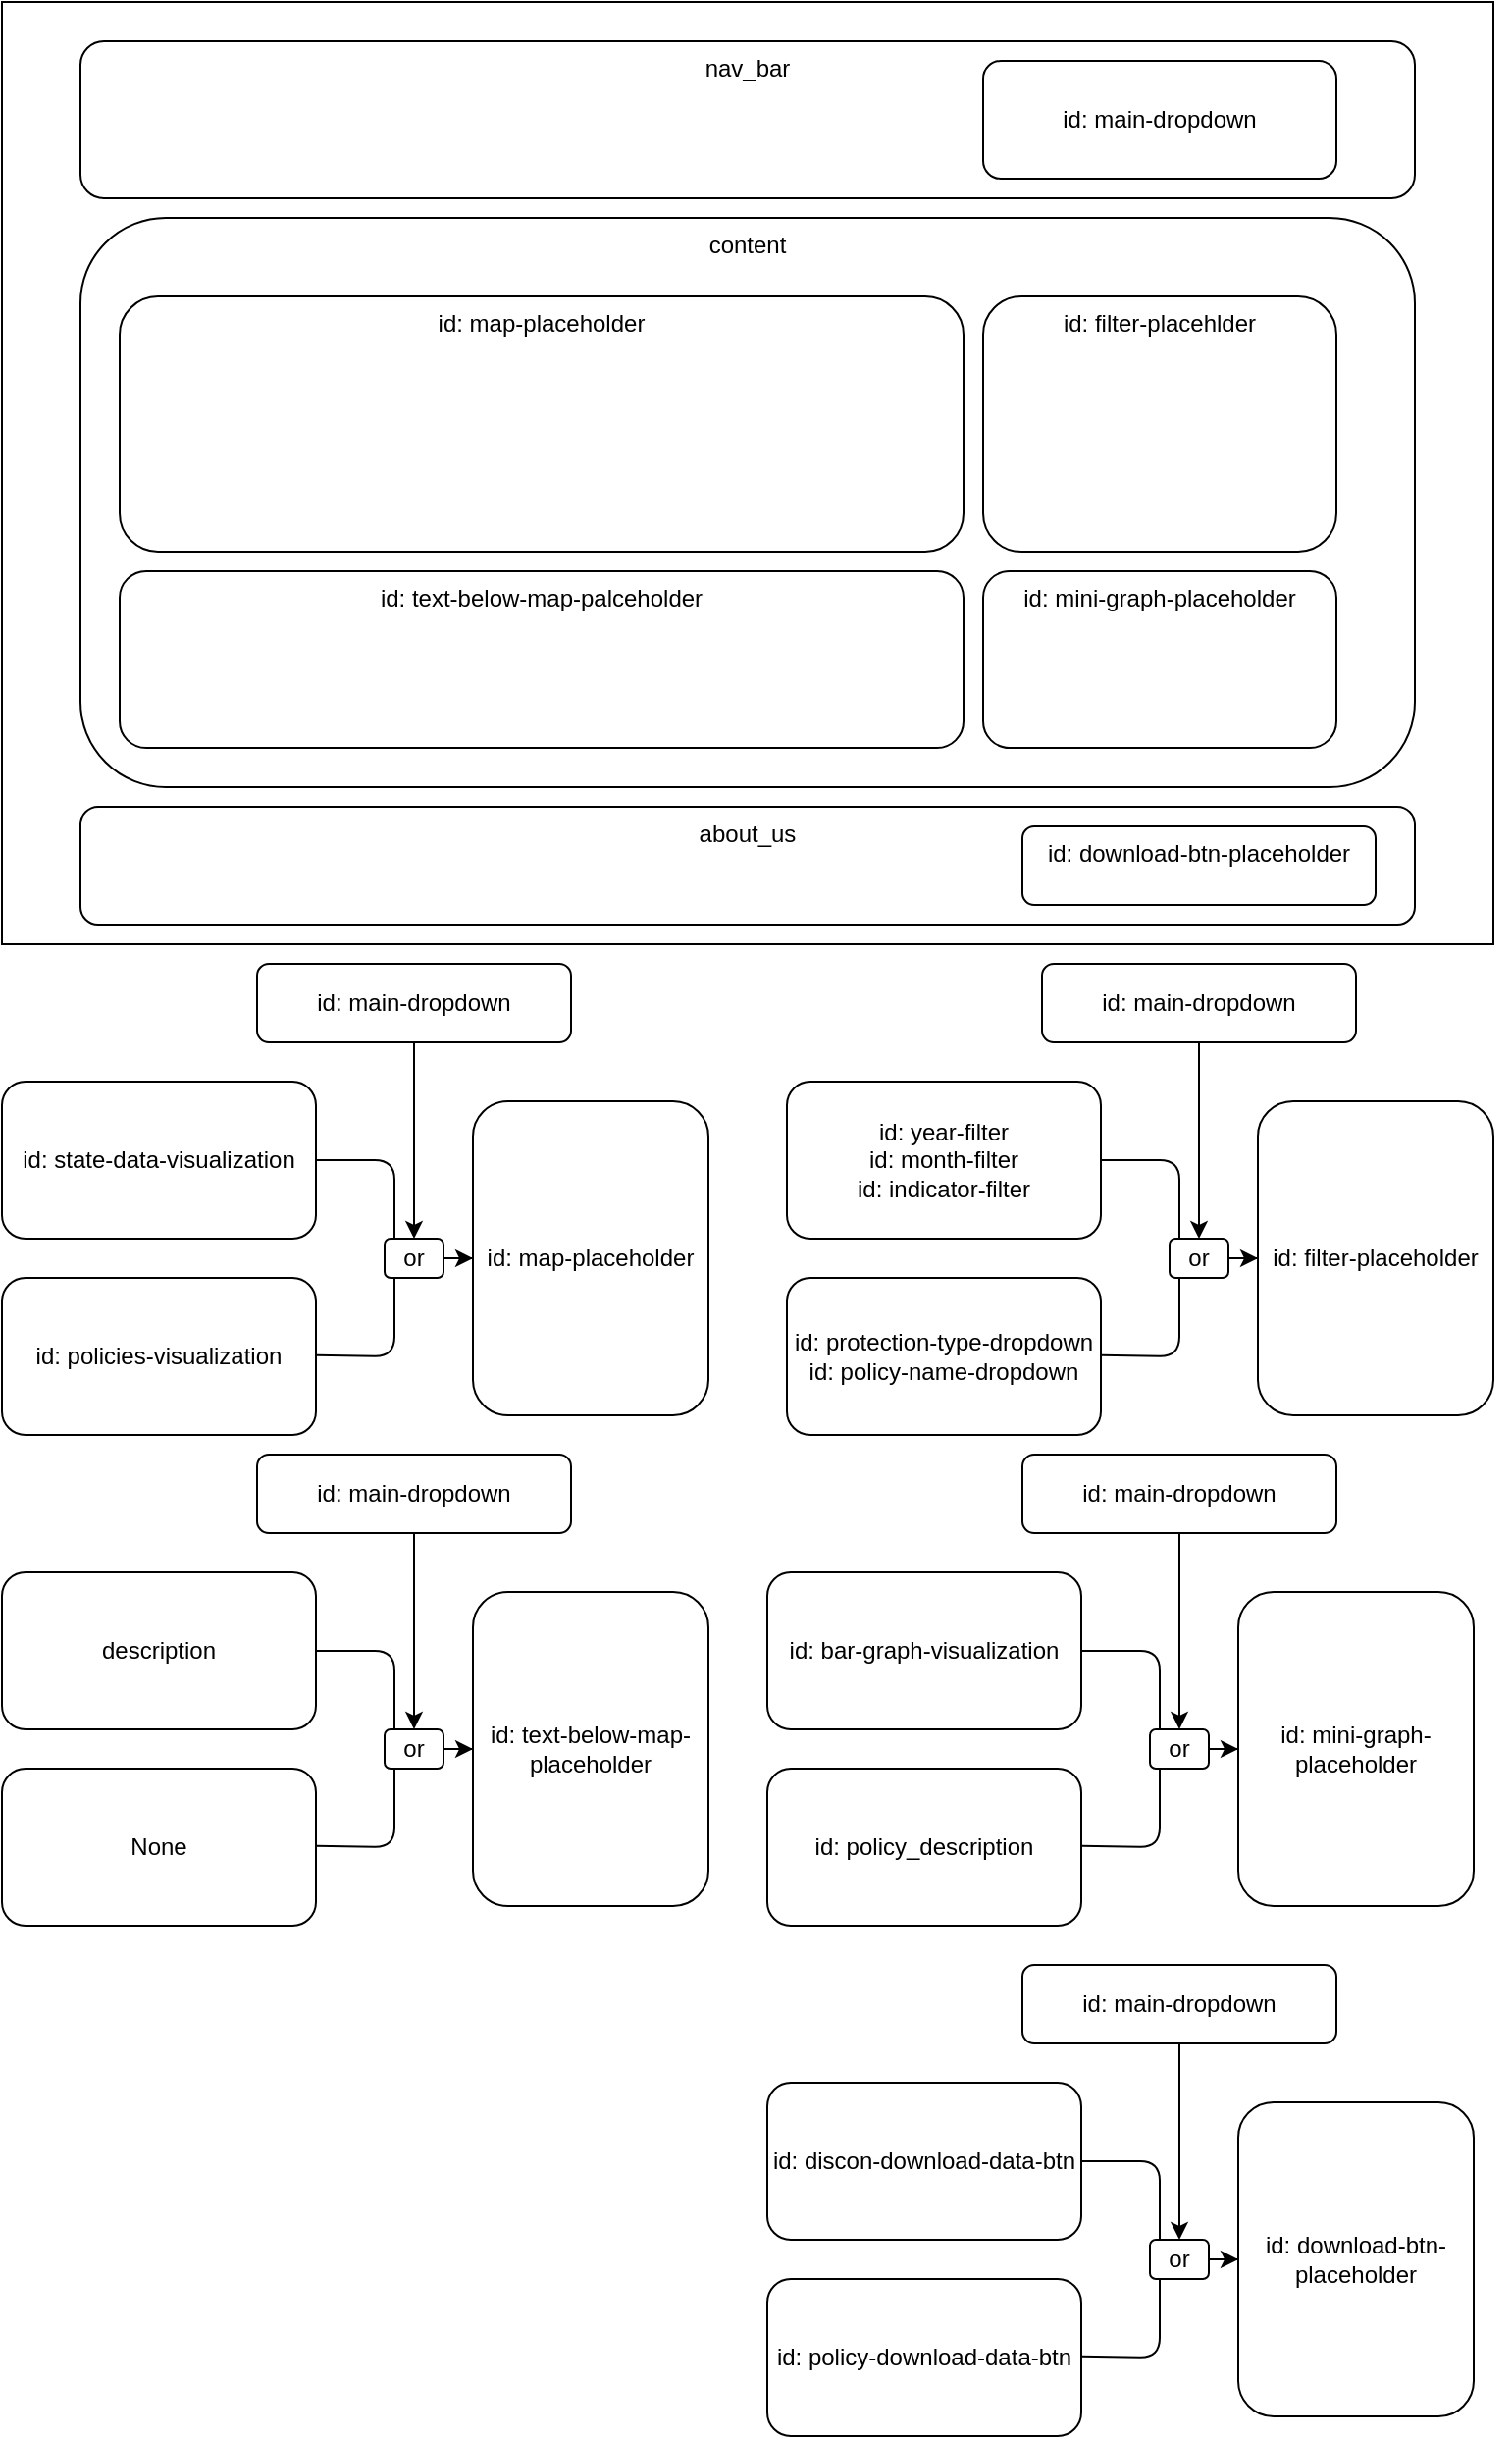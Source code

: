 <mxfile>
    <diagram id="Ai20vQuifcnHqPldlvTL" name="Page-1">
        <mxGraphModel dx="1000" dy="463" grid="1" gridSize="10" guides="1" tooltips="1" connect="1" arrows="1" fold="1" page="1" pageScale="1" pageWidth="850" pageHeight="1400" math="0" shadow="0">
            <root>
                <mxCell id="0"/>
                <mxCell id="1" parent="0"/>
                <mxCell id="4" value="" style="rounded=0;whiteSpace=wrap;html=1;" parent="1" vertex="1">
                    <mxGeometry x="40" width="760" height="480" as="geometry"/>
                </mxCell>
                <mxCell id="2" value="nav_bar" style="rounded=1;whiteSpace=wrap;html=1;verticalAlign=top;" parent="1" vertex="1">
                    <mxGeometry x="80" y="20" width="680" height="80" as="geometry"/>
                </mxCell>
                <mxCell id="3" value="id: main-dropdown" style="rounded=1;whiteSpace=wrap;html=1;" parent="1" vertex="1">
                    <mxGeometry x="540" y="30" width="180" height="60" as="geometry"/>
                </mxCell>
                <mxCell id="5" value="content" style="rounded=1;whiteSpace=wrap;html=1;verticalAlign=top;" parent="1" vertex="1">
                    <mxGeometry x="80" y="110" width="680" height="290" as="geometry"/>
                </mxCell>
                <mxCell id="11" value="about_us" style="rounded=1;whiteSpace=wrap;html=1;verticalAlign=top;" parent="1" vertex="1">
                    <mxGeometry x="80" y="410" width="680" height="60" as="geometry"/>
                </mxCell>
                <mxCell id="12" value="id: map-placeholder" style="rounded=1;whiteSpace=wrap;html=1;verticalAlign=top;" parent="1" vertex="1">
                    <mxGeometry x="100" y="150" width="430" height="130" as="geometry"/>
                </mxCell>
                <mxCell id="13" value="id: text-below-map-palceholder" style="rounded=1;whiteSpace=wrap;html=1;verticalAlign=top;" parent="1" vertex="1">
                    <mxGeometry x="100" y="290" width="430" height="90" as="geometry"/>
                </mxCell>
                <mxCell id="14" value="id: filter-placehlder" style="rounded=1;whiteSpace=wrap;html=1;verticalAlign=top;" parent="1" vertex="1">
                    <mxGeometry x="540" y="150" width="180" height="130" as="geometry"/>
                </mxCell>
                <mxCell id="15" value="id: mini-graph-placeholder" style="rounded=1;whiteSpace=wrap;html=1;verticalAlign=top;" parent="1" vertex="1">
                    <mxGeometry x="540" y="290" width="180" height="90" as="geometry"/>
                </mxCell>
                <mxCell id="16" value="id: main-dropdown" style="rounded=1;whiteSpace=wrap;html=1;" parent="1" vertex="1">
                    <mxGeometry x="170" y="490" width="160" height="40" as="geometry"/>
                </mxCell>
                <mxCell id="17" value="id: state-data-visualization" style="rounded=1;whiteSpace=wrap;html=1;" parent="1" vertex="1">
                    <mxGeometry x="40" y="550" width="160" height="80" as="geometry"/>
                </mxCell>
                <mxCell id="18" value="id: policies-visualization" style="rounded=1;whiteSpace=wrap;html=1;" parent="1" vertex="1">
                    <mxGeometry x="40" y="650" width="160" height="80" as="geometry"/>
                </mxCell>
                <mxCell id="20" value="" style="endArrow=classic;html=1;exitX=1;exitY=0.5;exitDx=0;exitDy=0;" parent="1" source="17" edge="1">
                    <mxGeometry width="50" height="50" relative="1" as="geometry">
                        <mxPoint x="210" y="590" as="sourcePoint"/>
                        <mxPoint x="400" y="640" as="targetPoint"/>
                        <Array as="points">
                            <mxPoint x="240" y="590"/>
                            <mxPoint x="240" y="640"/>
                        </Array>
                    </mxGeometry>
                </mxCell>
                <mxCell id="21" value="id: map-placeholder" style="rounded=1;whiteSpace=wrap;html=1;" parent="1" vertex="1">
                    <mxGeometry x="280" y="560" width="120" height="160" as="geometry"/>
                </mxCell>
                <mxCell id="22" value="" style="endArrow=classic;html=1;entryX=0;entryY=0.5;entryDx=0;entryDy=0;startArrow=none;" parent="1" target="21" edge="1" source="32">
                    <mxGeometry width="50" height="50" relative="1" as="geometry">
                        <mxPoint x="200" y="689.41" as="sourcePoint"/>
                        <mxPoint x="320" y="689.41" as="targetPoint"/>
                        <Array as="points">
                            <mxPoint x="240" y="640"/>
                        </Array>
                    </mxGeometry>
                </mxCell>
                <mxCell id="23" value="" style="endArrow=classic;html=1;exitX=0.5;exitY=1;exitDx=0;exitDy=0;" parent="1" source="16" edge="1">
                    <mxGeometry width="50" height="50" relative="1" as="geometry">
                        <mxPoint x="330" y="650" as="sourcePoint"/>
                        <mxPoint x="250" y="630" as="targetPoint"/>
                    </mxGeometry>
                </mxCell>
                <mxCell id="31" value="id: download-btn-placeholder" style="rounded=1;whiteSpace=wrap;html=1;verticalAlign=top;" vertex="1" parent="1">
                    <mxGeometry x="560" y="420" width="180" height="40" as="geometry"/>
                </mxCell>
                <mxCell id="35" value="" style="endArrow=none;html=1;" edge="1" parent="1">
                    <mxGeometry width="50" height="50" relative="1" as="geometry">
                        <mxPoint x="200" y="689.41" as="sourcePoint"/>
                        <mxPoint x="240" y="640" as="targetPoint"/>
                        <Array as="points">
                            <mxPoint x="240" y="690"/>
                        </Array>
                    </mxGeometry>
                </mxCell>
                <mxCell id="32" value="or" style="rounded=1;whiteSpace=wrap;html=1;" vertex="1" parent="1">
                    <mxGeometry x="235" y="630" width="30" height="20" as="geometry"/>
                </mxCell>
                <mxCell id="36" value="id: main-dropdown" style="rounded=1;whiteSpace=wrap;html=1;" vertex="1" parent="1">
                    <mxGeometry x="570" y="490" width="160" height="40" as="geometry"/>
                </mxCell>
                <mxCell id="37" value="id: year-filter&lt;br&gt;id: month-filter&lt;br&gt;id: indicator-filter" style="rounded=1;whiteSpace=wrap;html=1;" vertex="1" parent="1">
                    <mxGeometry x="440" y="550" width="160" height="80" as="geometry"/>
                </mxCell>
                <mxCell id="38" value="id: protection-type-dropdown&lt;br&gt;id: policy-name-dropdown" style="rounded=1;whiteSpace=wrap;html=1;" vertex="1" parent="1">
                    <mxGeometry x="440" y="650" width="160" height="80" as="geometry"/>
                </mxCell>
                <mxCell id="39" value="" style="endArrow=classic;html=1;exitX=1;exitY=0.5;exitDx=0;exitDy=0;" edge="1" parent="1" source="37">
                    <mxGeometry width="50" height="50" relative="1" as="geometry">
                        <mxPoint x="610" y="590" as="sourcePoint"/>
                        <mxPoint x="800" y="640" as="targetPoint"/>
                        <Array as="points">
                            <mxPoint x="640" y="590"/>
                            <mxPoint x="640" y="640"/>
                        </Array>
                    </mxGeometry>
                </mxCell>
                <mxCell id="40" value="id: filter-placeholder" style="rounded=1;whiteSpace=wrap;html=1;" vertex="1" parent="1">
                    <mxGeometry x="680" y="560" width="120" height="160" as="geometry"/>
                </mxCell>
                <mxCell id="41" value="" style="endArrow=classic;html=1;entryX=0;entryY=0.5;entryDx=0;entryDy=0;startArrow=none;" edge="1" parent="1" source="44" target="40">
                    <mxGeometry width="50" height="50" relative="1" as="geometry">
                        <mxPoint x="600" y="689.41" as="sourcePoint"/>
                        <mxPoint x="720" y="689.41" as="targetPoint"/>
                        <Array as="points">
                            <mxPoint x="640" y="640"/>
                        </Array>
                    </mxGeometry>
                </mxCell>
                <mxCell id="42" value="" style="endArrow=classic;html=1;exitX=0.5;exitY=1;exitDx=0;exitDy=0;" edge="1" parent="1" source="36">
                    <mxGeometry width="50" height="50" relative="1" as="geometry">
                        <mxPoint x="730" y="650" as="sourcePoint"/>
                        <mxPoint x="650" y="630" as="targetPoint"/>
                    </mxGeometry>
                </mxCell>
                <mxCell id="43" value="" style="endArrow=none;html=1;" edge="1" parent="1">
                    <mxGeometry width="50" height="50" relative="1" as="geometry">
                        <mxPoint x="600" y="689.41" as="sourcePoint"/>
                        <mxPoint x="640" y="640" as="targetPoint"/>
                        <Array as="points">
                            <mxPoint x="640" y="690"/>
                        </Array>
                    </mxGeometry>
                </mxCell>
                <mxCell id="44" value="or" style="rounded=1;whiteSpace=wrap;html=1;" vertex="1" parent="1">
                    <mxGeometry x="635" y="630" width="30" height="20" as="geometry"/>
                </mxCell>
                <mxCell id="45" value="id: main-dropdown" style="rounded=1;whiteSpace=wrap;html=1;" vertex="1" parent="1">
                    <mxGeometry x="170" y="740" width="160" height="40" as="geometry"/>
                </mxCell>
                <mxCell id="46" value="description" style="rounded=1;whiteSpace=wrap;html=1;" vertex="1" parent="1">
                    <mxGeometry x="40" y="800" width="160" height="80" as="geometry"/>
                </mxCell>
                <mxCell id="47" value="None" style="rounded=1;whiteSpace=wrap;html=1;" vertex="1" parent="1">
                    <mxGeometry x="40" y="900" width="160" height="80" as="geometry"/>
                </mxCell>
                <mxCell id="48" value="" style="endArrow=classic;html=1;exitX=1;exitY=0.5;exitDx=0;exitDy=0;" edge="1" parent="1" source="46">
                    <mxGeometry width="50" height="50" relative="1" as="geometry">
                        <mxPoint x="210" y="840" as="sourcePoint"/>
                        <mxPoint x="400" y="890" as="targetPoint"/>
                        <Array as="points">
                            <mxPoint x="240" y="840"/>
                            <mxPoint x="240" y="890"/>
                        </Array>
                    </mxGeometry>
                </mxCell>
                <mxCell id="49" value="id: text-below-map-placeholder" style="rounded=1;whiteSpace=wrap;html=1;" vertex="1" parent="1">
                    <mxGeometry x="280" y="810" width="120" height="160" as="geometry"/>
                </mxCell>
                <mxCell id="50" value="" style="endArrow=classic;html=1;entryX=0;entryY=0.5;entryDx=0;entryDy=0;startArrow=none;" edge="1" parent="1" source="53" target="49">
                    <mxGeometry width="50" height="50" relative="1" as="geometry">
                        <mxPoint x="200" y="939.41" as="sourcePoint"/>
                        <mxPoint x="320" y="939.41" as="targetPoint"/>
                        <Array as="points">
                            <mxPoint x="240" y="890"/>
                        </Array>
                    </mxGeometry>
                </mxCell>
                <mxCell id="51" value="" style="endArrow=classic;html=1;exitX=0.5;exitY=1;exitDx=0;exitDy=0;" edge="1" parent="1" source="45">
                    <mxGeometry width="50" height="50" relative="1" as="geometry">
                        <mxPoint x="330" y="900" as="sourcePoint"/>
                        <mxPoint x="250" y="880" as="targetPoint"/>
                    </mxGeometry>
                </mxCell>
                <mxCell id="52" value="" style="endArrow=none;html=1;" edge="1" parent="1">
                    <mxGeometry width="50" height="50" relative="1" as="geometry">
                        <mxPoint x="200" y="939.41" as="sourcePoint"/>
                        <mxPoint x="240" y="890" as="targetPoint"/>
                        <Array as="points">
                            <mxPoint x="240" y="940"/>
                        </Array>
                    </mxGeometry>
                </mxCell>
                <mxCell id="53" value="or" style="rounded=1;whiteSpace=wrap;html=1;" vertex="1" parent="1">
                    <mxGeometry x="235" y="880" width="30" height="20" as="geometry"/>
                </mxCell>
                <mxCell id="54" value="id: main-dropdown" style="rounded=1;whiteSpace=wrap;html=1;" vertex="1" parent="1">
                    <mxGeometry x="560" y="740" width="160" height="40" as="geometry"/>
                </mxCell>
                <mxCell id="55" value="id: bar-graph-visualization" style="rounded=1;whiteSpace=wrap;html=1;" vertex="1" parent="1">
                    <mxGeometry x="430" y="800" width="160" height="80" as="geometry"/>
                </mxCell>
                <mxCell id="56" value="id: policy_description" style="rounded=1;whiteSpace=wrap;html=1;" vertex="1" parent="1">
                    <mxGeometry x="430" y="900" width="160" height="80" as="geometry"/>
                </mxCell>
                <mxCell id="57" value="" style="endArrow=classic;html=1;exitX=1;exitY=0.5;exitDx=0;exitDy=0;" edge="1" parent="1" source="55">
                    <mxGeometry width="50" height="50" relative="1" as="geometry">
                        <mxPoint x="600" y="840" as="sourcePoint"/>
                        <mxPoint x="790" y="890" as="targetPoint"/>
                        <Array as="points">
                            <mxPoint x="630" y="840"/>
                            <mxPoint x="630" y="890"/>
                        </Array>
                    </mxGeometry>
                </mxCell>
                <mxCell id="58" value="id: mini-graph-placeholder" style="rounded=1;whiteSpace=wrap;html=1;" vertex="1" parent="1">
                    <mxGeometry x="670" y="810" width="120" height="160" as="geometry"/>
                </mxCell>
                <mxCell id="59" value="" style="endArrow=classic;html=1;entryX=0;entryY=0.5;entryDx=0;entryDy=0;startArrow=none;" edge="1" parent="1" source="62" target="58">
                    <mxGeometry width="50" height="50" relative="1" as="geometry">
                        <mxPoint x="590" y="939.41" as="sourcePoint"/>
                        <mxPoint x="710" y="939.41" as="targetPoint"/>
                        <Array as="points">
                            <mxPoint x="630" y="890"/>
                        </Array>
                    </mxGeometry>
                </mxCell>
                <mxCell id="60" value="" style="endArrow=classic;html=1;exitX=0.5;exitY=1;exitDx=0;exitDy=0;" edge="1" parent="1" source="54">
                    <mxGeometry width="50" height="50" relative="1" as="geometry">
                        <mxPoint x="720" y="900" as="sourcePoint"/>
                        <mxPoint x="640" y="880" as="targetPoint"/>
                    </mxGeometry>
                </mxCell>
                <mxCell id="61" value="" style="endArrow=none;html=1;" edge="1" parent="1">
                    <mxGeometry width="50" height="50" relative="1" as="geometry">
                        <mxPoint x="590" y="939.41" as="sourcePoint"/>
                        <mxPoint x="630" y="890" as="targetPoint"/>
                        <Array as="points">
                            <mxPoint x="630" y="940"/>
                        </Array>
                    </mxGeometry>
                </mxCell>
                <mxCell id="62" value="or" style="rounded=1;whiteSpace=wrap;html=1;" vertex="1" parent="1">
                    <mxGeometry x="625" y="880" width="30" height="20" as="geometry"/>
                </mxCell>
                <mxCell id="63" value="id: main-dropdown" style="rounded=1;whiteSpace=wrap;html=1;" vertex="1" parent="1">
                    <mxGeometry x="560" y="1000" width="160" height="40" as="geometry"/>
                </mxCell>
                <mxCell id="64" value="id: discon-download-data-btn" style="rounded=1;whiteSpace=wrap;html=1;" vertex="1" parent="1">
                    <mxGeometry x="430" y="1060" width="160" height="80" as="geometry"/>
                </mxCell>
                <mxCell id="65" value="id: policy-download-data-btn" style="rounded=1;whiteSpace=wrap;html=1;" vertex="1" parent="1">
                    <mxGeometry x="430" y="1160" width="160" height="80" as="geometry"/>
                </mxCell>
                <mxCell id="66" value="" style="endArrow=classic;html=1;exitX=1;exitY=0.5;exitDx=0;exitDy=0;" edge="1" parent="1" source="64">
                    <mxGeometry width="50" height="50" relative="1" as="geometry">
                        <mxPoint x="600" y="1100" as="sourcePoint"/>
                        <mxPoint x="790" y="1150" as="targetPoint"/>
                        <Array as="points">
                            <mxPoint x="630" y="1100"/>
                            <mxPoint x="630" y="1150"/>
                        </Array>
                    </mxGeometry>
                </mxCell>
                <mxCell id="67" value="id: download-btn-placeholder" style="rounded=1;whiteSpace=wrap;html=1;" vertex="1" parent="1">
                    <mxGeometry x="670" y="1070" width="120" height="160" as="geometry"/>
                </mxCell>
                <mxCell id="68" value="" style="endArrow=classic;html=1;entryX=0;entryY=0.5;entryDx=0;entryDy=0;startArrow=none;" edge="1" parent="1" source="71" target="67">
                    <mxGeometry width="50" height="50" relative="1" as="geometry">
                        <mxPoint x="590" y="1199.41" as="sourcePoint"/>
                        <mxPoint x="710" y="1199.41" as="targetPoint"/>
                        <Array as="points">
                            <mxPoint x="630" y="1150"/>
                        </Array>
                    </mxGeometry>
                </mxCell>
                <mxCell id="69" value="" style="endArrow=classic;html=1;exitX=0.5;exitY=1;exitDx=0;exitDy=0;" edge="1" parent="1" source="63">
                    <mxGeometry width="50" height="50" relative="1" as="geometry">
                        <mxPoint x="720" y="1160" as="sourcePoint"/>
                        <mxPoint x="640" y="1140" as="targetPoint"/>
                    </mxGeometry>
                </mxCell>
                <mxCell id="70" value="" style="endArrow=none;html=1;" edge="1" parent="1">
                    <mxGeometry width="50" height="50" relative="1" as="geometry">
                        <mxPoint x="590" y="1199.41" as="sourcePoint"/>
                        <mxPoint x="630" y="1150" as="targetPoint"/>
                        <Array as="points">
                            <mxPoint x="630" y="1200"/>
                        </Array>
                    </mxGeometry>
                </mxCell>
                <mxCell id="71" value="or" style="rounded=1;whiteSpace=wrap;html=1;" vertex="1" parent="1">
                    <mxGeometry x="625" y="1140" width="30" height="20" as="geometry"/>
                </mxCell>
            </root>
        </mxGraphModel>
    </diagram>
</mxfile>